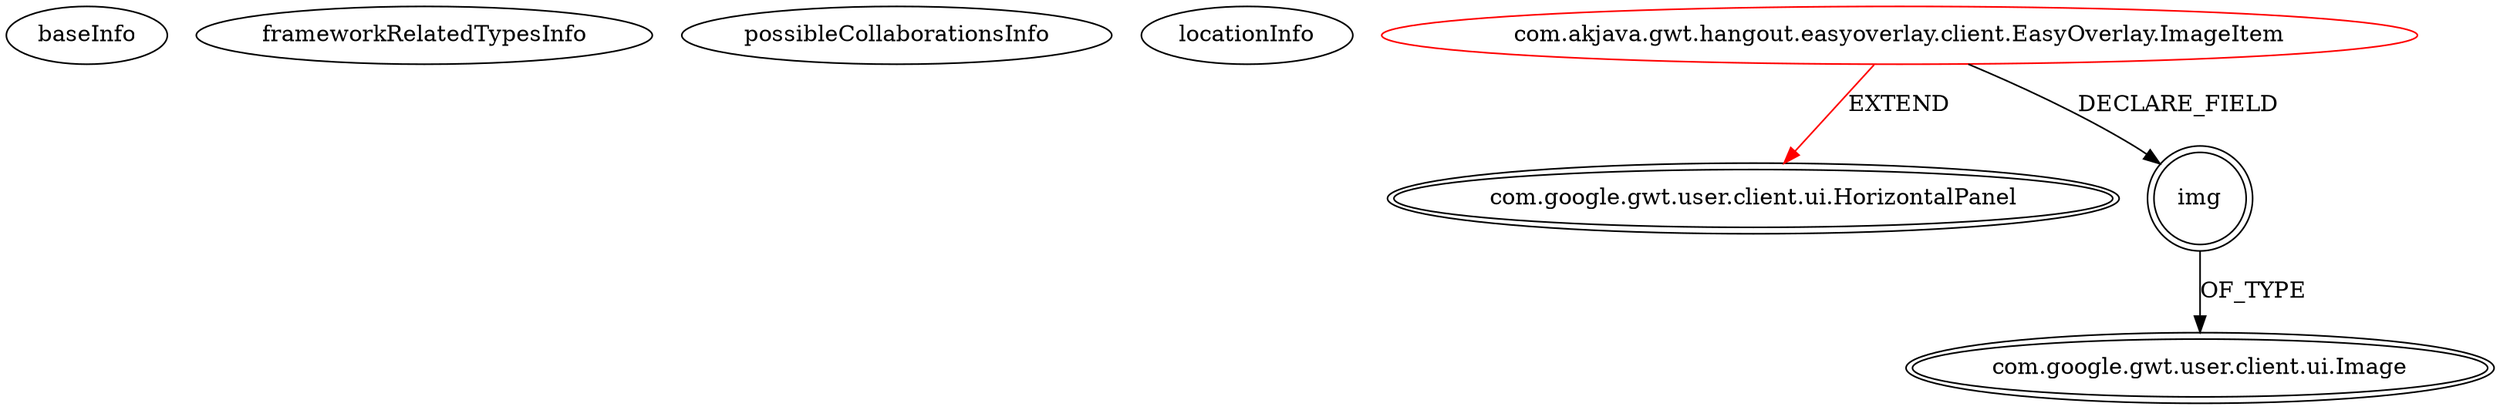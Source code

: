 digraph {
baseInfo[graphId=514,category="extension_graph",isAnonymous=false,possibleRelation=false]
frameworkRelatedTypesInfo[0="com.google.gwt.user.client.ui.HorizontalPanel"]
possibleCollaborationsInfo[]
locationInfo[projectName="akjava-GWT-Hangouts",filePath="/akjava-GWT-Hangouts/GWT-Hangouts-master/apps/easyoverlay/src/com/akjava/gwt/hangout/easyoverlay/client/EasyOverlay.java",contextSignature="ImageItem",graphId="514"]
0[label="com.akjava.gwt.hangout.easyoverlay.client.EasyOverlay.ImageItem",vertexType="ROOT_CLIENT_CLASS_DECLARATION",isFrameworkType=false,color=red]
1[label="com.google.gwt.user.client.ui.HorizontalPanel",vertexType="FRAMEWORK_CLASS_TYPE",isFrameworkType=true,peripheries=2]
2[label="img",vertexType="FIELD_DECLARATION",isFrameworkType=true,peripheries=2,shape=circle]
3[label="com.google.gwt.user.client.ui.Image",vertexType="FRAMEWORK_CLASS_TYPE",isFrameworkType=true,peripheries=2]
0->1[label="EXTEND",color=red]
0->2[label="DECLARE_FIELD"]
2->3[label="OF_TYPE"]
}
